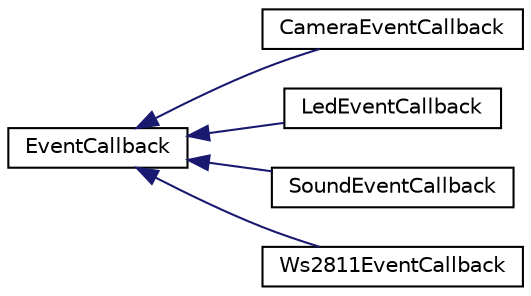 digraph "Graphical Class Hierarchy"
{
 // LATEX_PDF_SIZE
  edge [fontname="Helvetica",fontsize="10",labelfontname="Helvetica",labelfontsize="10"];
  node [fontname="Helvetica",fontsize="10",shape=record];
  rankdir="LR";
  Node0 [label="EventCallback",height=0.2,width=0.4,color="black", fillcolor="white", style="filled",URL="$classEventCallback.html",tooltip=" "];
  Node0 -> Node1 [dir="back",color="midnightblue",fontsize="10",style="solid",fontname="Helvetica"];
  Node1 [label="CameraEventCallback",height=0.2,width=0.4,color="black", fillcolor="white", style="filled",URL="$classCameraEventCallback.html",tooltip=" "];
  Node0 -> Node2 [dir="back",color="midnightblue",fontsize="10",style="solid",fontname="Helvetica"];
  Node2 [label="LedEventCallback",height=0.2,width=0.4,color="black", fillcolor="white", style="filled",URL="$classLedEventCallback.html",tooltip=" "];
  Node0 -> Node3 [dir="back",color="midnightblue",fontsize="10",style="solid",fontname="Helvetica"];
  Node3 [label="SoundEventCallback",height=0.2,width=0.4,color="black", fillcolor="white", style="filled",URL="$classSoundEventCallback.html",tooltip=" "];
  Node0 -> Node4 [dir="back",color="midnightblue",fontsize="10",style="solid",fontname="Helvetica"];
  Node4 [label="Ws2811EventCallback",height=0.2,width=0.4,color="black", fillcolor="white", style="filled",URL="$classWs2811EventCallback.html",tooltip=" "];
}
